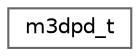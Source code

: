 digraph "Graphical Class Hierarchy"
{
 // LATEX_PDF_SIZE
  bgcolor="transparent";
  edge [fontname=Helvetica,fontsize=10,labelfontname=Helvetica,labelfontsize=10];
  node [fontname=Helvetica,fontsize=10,shape=box,height=0.2,width=0.4];
  rankdir="LR";
  Node0 [id="Node000000",label="m3dpd_t",height=0.2,width=0.4,color="grey40", fillcolor="white", style="filled",URL="$structm3dpd__t.html",tooltip=" "];
}
